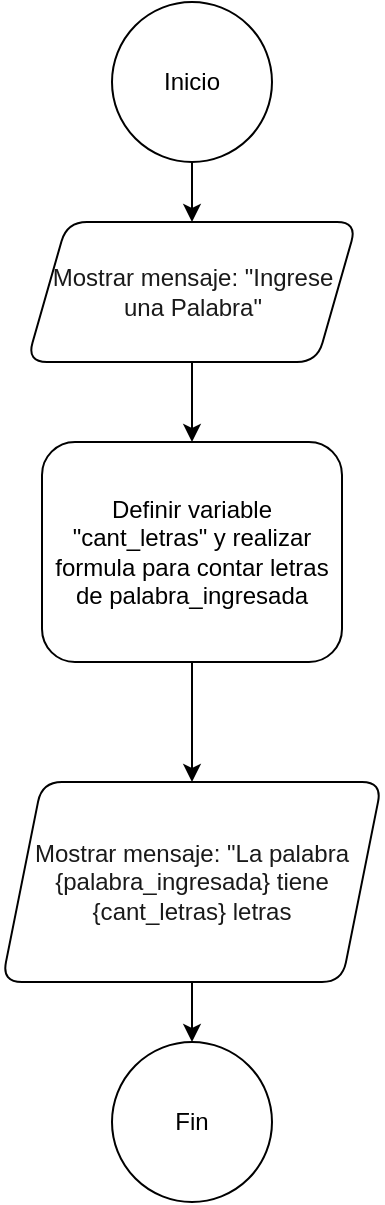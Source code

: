 <mxfile version="26.0.11">
  <diagram name="Page-1" id="Jg27AZ_zToV98ycy1QPl">
    <mxGraphModel dx="954" dy="530" grid="1" gridSize="10" guides="1" tooltips="1" connect="1" arrows="1" fold="1" page="1" pageScale="1" pageWidth="850" pageHeight="1100" math="0" shadow="0">
      <root>
        <mxCell id="0" />
        <mxCell id="1" parent="0" />
        <mxCell id="bBo8NFiw0HTzViM9txy--3" value="" style="edgeStyle=orthogonalEdgeStyle;rounded=0;orthogonalLoop=1;jettySize=auto;html=1;" edge="1" parent="1" source="bBo8NFiw0HTzViM9txy--1" target="bBo8NFiw0HTzViM9txy--2">
          <mxGeometry relative="1" as="geometry" />
        </mxCell>
        <mxCell id="bBo8NFiw0HTzViM9txy--1" value="Inicio" style="ellipse;whiteSpace=wrap;html=1;aspect=fixed;" vertex="1" parent="1">
          <mxGeometry x="380" y="240" width="80" height="80" as="geometry" />
        </mxCell>
        <mxCell id="bBo8NFiw0HTzViM9txy--5" value="" style="edgeStyle=orthogonalEdgeStyle;rounded=0;orthogonalLoop=1;jettySize=auto;html=1;" edge="1" parent="1" source="bBo8NFiw0HTzViM9txy--2" target="bBo8NFiw0HTzViM9txy--4">
          <mxGeometry relative="1" as="geometry" />
        </mxCell>
        <mxCell id="bBo8NFiw0HTzViM9txy--2" value="&lt;meta charset=&quot;utf-8&quot;&gt;&lt;span style=&quot;color: rgb(26, 26, 26);&quot;&gt;Mostrar mens&lt;span class=&quot;ql-cursor&quot;&gt;﻿&lt;/span&gt;aje: &quot;Ingrese una Palabra&quot;&lt;/span&gt;" style="shape=parallelogram;perimeter=parallelogramPerimeter;whiteSpace=wrap;html=1;fixedSize=1;rounded=1;" vertex="1" parent="1">
          <mxGeometry x="337.5" y="350" width="165" height="70" as="geometry" />
        </mxCell>
        <mxCell id="bBo8NFiw0HTzViM9txy--7" value="" style="edgeStyle=orthogonalEdgeStyle;rounded=0;orthogonalLoop=1;jettySize=auto;html=1;" edge="1" parent="1" source="bBo8NFiw0HTzViM9txy--4" target="bBo8NFiw0HTzViM9txy--6">
          <mxGeometry relative="1" as="geometry" />
        </mxCell>
        <mxCell id="bBo8NFiw0HTzViM9txy--4" value="&lt;meta charset=&quot;utf-8&quot;&gt;Definir variable &quot;cant_letras&quot; y realizar formula para contar letras de palabra_ingresada" style="rounded=1;whiteSpace=wrap;html=1;" vertex="1" parent="1">
          <mxGeometry x="345" y="460" width="150" height="110" as="geometry" />
        </mxCell>
        <mxCell id="bBo8NFiw0HTzViM9txy--9" value="" style="edgeStyle=orthogonalEdgeStyle;rounded=0;orthogonalLoop=1;jettySize=auto;html=1;" edge="1" parent="1" source="bBo8NFiw0HTzViM9txy--6" target="bBo8NFiw0HTzViM9txy--8">
          <mxGeometry relative="1" as="geometry" />
        </mxCell>
        <mxCell id="bBo8NFiw0HTzViM9txy--6" value="&lt;meta charset=&quot;utf-8&quot;&gt;&lt;span style=&quot;color: rgb(26, 26, 26);&quot;&gt;Mostrar mensaje: &quot;La palabra {palabra_ingresada} tiene {c&lt;span class=&quot;ql-cursor&quot;&gt;﻿&lt;/span&gt;ant_letras} letras&lt;/span&gt;" style="shape=parallelogram;perimeter=parallelogramPerimeter;whiteSpace=wrap;html=1;fixedSize=1;rounded=1;" vertex="1" parent="1">
          <mxGeometry x="325" y="630" width="190" height="100" as="geometry" />
        </mxCell>
        <mxCell id="bBo8NFiw0HTzViM9txy--8" value="Fin" style="ellipse;whiteSpace=wrap;html=1;rounded=1;" vertex="1" parent="1">
          <mxGeometry x="380" y="760" width="80" height="80" as="geometry" />
        </mxCell>
      </root>
    </mxGraphModel>
  </diagram>
</mxfile>
